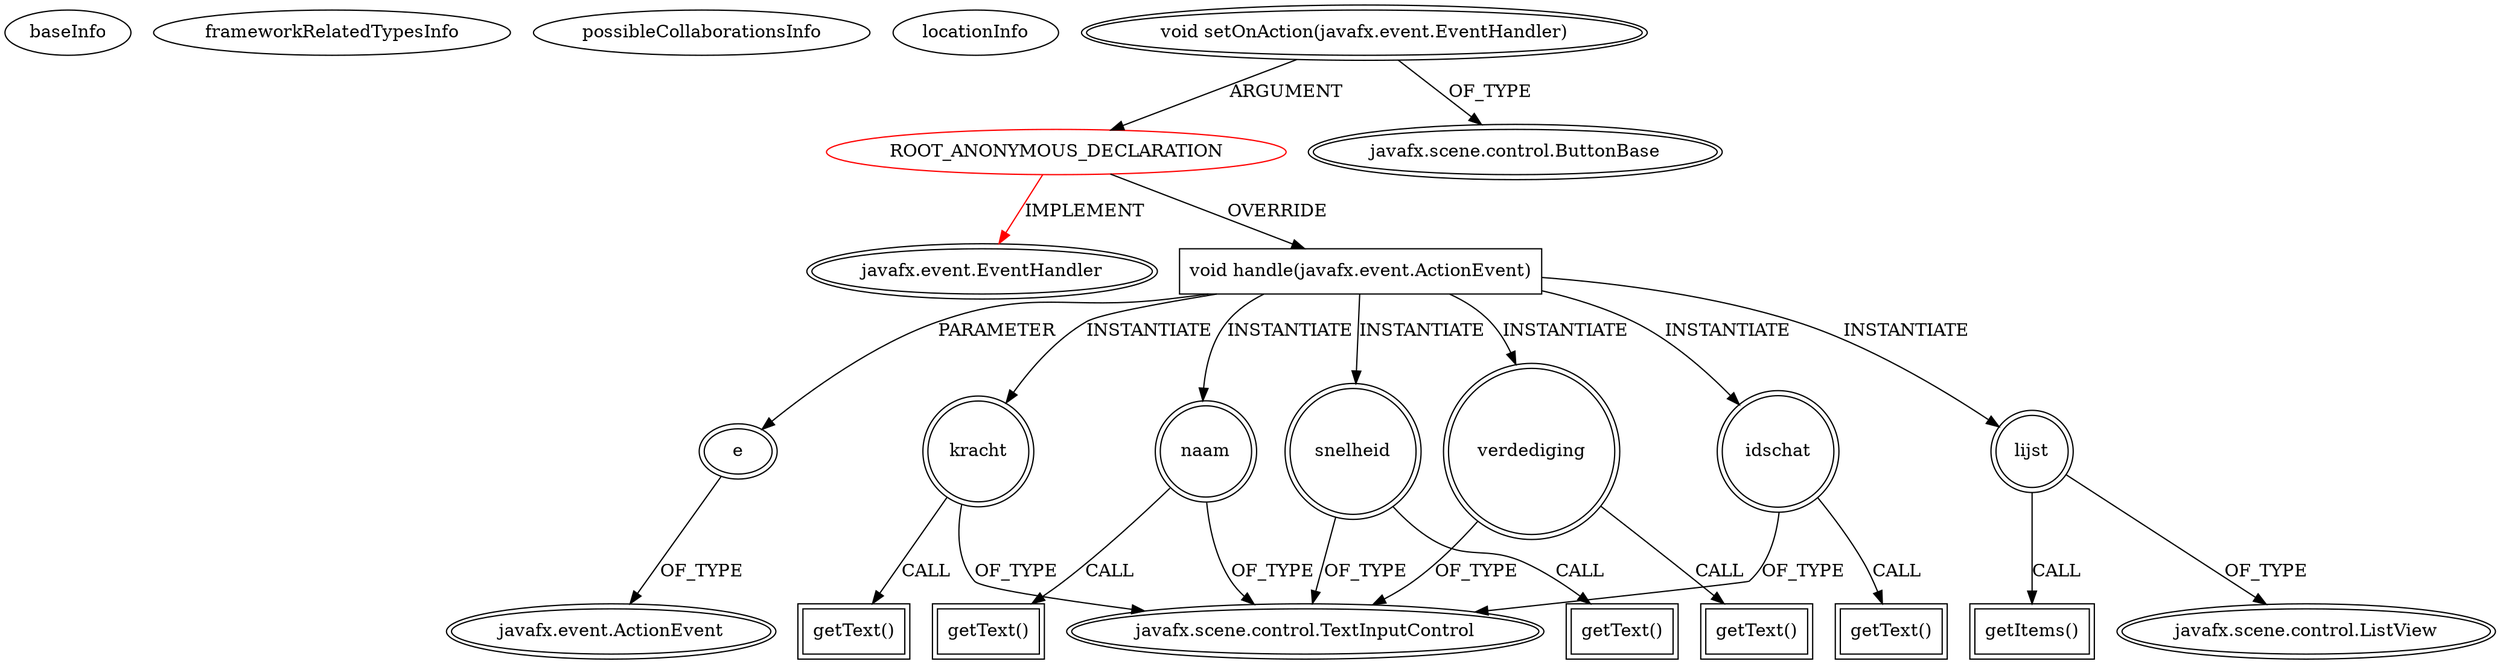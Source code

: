digraph {
baseInfo[graphId=355,category="extension_graph",isAnonymous=true,possibleRelation=false]
frameworkRelatedTypesInfo[0="javafx.event.EventHandler"]
possibleCollaborationsInfo[]
locationInfo[projectName="Dieuken-rpg",filePath="/Dieuken-rpg/rpg-master/src/gui/MonsterToevoegen.java",contextSignature="javafx.scene.layout.HBox addHBox()",graphId="355"]
0[label="ROOT_ANONYMOUS_DECLARATION",vertexType="ROOT_ANONYMOUS_DECLARATION",isFrameworkType=false,color=red]
1[label="javafx.event.EventHandler",vertexType="FRAMEWORK_INTERFACE_TYPE",isFrameworkType=true,peripheries=2]
2[label="void setOnAction(javafx.event.EventHandler)",vertexType="OUTSIDE_CALL",isFrameworkType=true,peripheries=2]
3[label="javafx.scene.control.ButtonBase",vertexType="FRAMEWORK_CLASS_TYPE",isFrameworkType=true,peripheries=2]
4[label="void handle(javafx.event.ActionEvent)",vertexType="OVERRIDING_METHOD_DECLARATION",isFrameworkType=false,shape=box]
5[label="e",vertexType="PARAMETER_DECLARATION",isFrameworkType=true,peripheries=2]
6[label="javafx.event.ActionEvent",vertexType="FRAMEWORK_CLASS_TYPE",isFrameworkType=true,peripheries=2]
7[label="kracht",vertexType="VARIABLE_EXPRESION",isFrameworkType=true,peripheries=2,shape=circle]
9[label="javafx.scene.control.TextInputControl",vertexType="FRAMEWORK_CLASS_TYPE",isFrameworkType=true,peripheries=2]
8[label="getText()",vertexType="INSIDE_CALL",isFrameworkType=true,peripheries=2,shape=box]
10[label="naam",vertexType="VARIABLE_EXPRESION",isFrameworkType=true,peripheries=2,shape=circle]
11[label="getText()",vertexType="INSIDE_CALL",isFrameworkType=true,peripheries=2,shape=box]
13[label="snelheid",vertexType="VARIABLE_EXPRESION",isFrameworkType=true,peripheries=2,shape=circle]
14[label="getText()",vertexType="INSIDE_CALL",isFrameworkType=true,peripheries=2,shape=box]
16[label="verdediging",vertexType="VARIABLE_EXPRESION",isFrameworkType=true,peripheries=2,shape=circle]
17[label="getText()",vertexType="INSIDE_CALL",isFrameworkType=true,peripheries=2,shape=box]
19[label="idschat",vertexType="VARIABLE_EXPRESION",isFrameworkType=true,peripheries=2,shape=circle]
20[label="getText()",vertexType="INSIDE_CALL",isFrameworkType=true,peripheries=2,shape=box]
22[label="lijst",vertexType="VARIABLE_EXPRESION",isFrameworkType=true,peripheries=2,shape=circle]
24[label="javafx.scene.control.ListView",vertexType="FRAMEWORK_CLASS_TYPE",isFrameworkType=true,peripheries=2]
23[label="getItems()",vertexType="INSIDE_CALL",isFrameworkType=true,peripheries=2,shape=box]
0->1[label="IMPLEMENT",color=red]
2->0[label="ARGUMENT"]
2->3[label="OF_TYPE"]
0->4[label="OVERRIDE"]
5->6[label="OF_TYPE"]
4->5[label="PARAMETER"]
4->7[label="INSTANTIATE"]
7->9[label="OF_TYPE"]
7->8[label="CALL"]
4->10[label="INSTANTIATE"]
10->9[label="OF_TYPE"]
10->11[label="CALL"]
4->13[label="INSTANTIATE"]
13->9[label="OF_TYPE"]
13->14[label="CALL"]
4->16[label="INSTANTIATE"]
16->9[label="OF_TYPE"]
16->17[label="CALL"]
4->19[label="INSTANTIATE"]
19->9[label="OF_TYPE"]
19->20[label="CALL"]
4->22[label="INSTANTIATE"]
22->24[label="OF_TYPE"]
22->23[label="CALL"]
}
